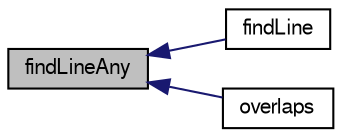 digraph "findLineAny"
{
  bgcolor="transparent";
  edge [fontname="FreeSans",fontsize="10",labelfontname="FreeSans",labelfontsize="10"];
  node [fontname="FreeSans",fontsize="10",shape=record];
  rankdir="LR";
  Node232 [label="findLineAny",height=0.2,width=0.4,color="black", fillcolor="grey75", style="filled", fontcolor="black"];
  Node232 -> Node233 [dir="back",color="midnightblue",fontsize="10",style="solid",fontname="FreeSans"];
  Node233 [label="findLine",height=0.2,width=0.4,color="black",URL="$a25218.html#a2a363a8584a3ae8109cce2aaf6436e3f",tooltip="Find first intersection on segment from start to end. "];
  Node232 -> Node234 [dir="back",color="midnightblue",fontsize="10",style="solid",fontname="FreeSans"];
  Node234 [label="overlaps",height=0.2,width=0.4,color="black",URL="$a25218.html#a08f2ea4b6bed9e040b0e13009dfcc7b3",tooltip="Does any part of the surface overlap the supplied bound box? "];
}
